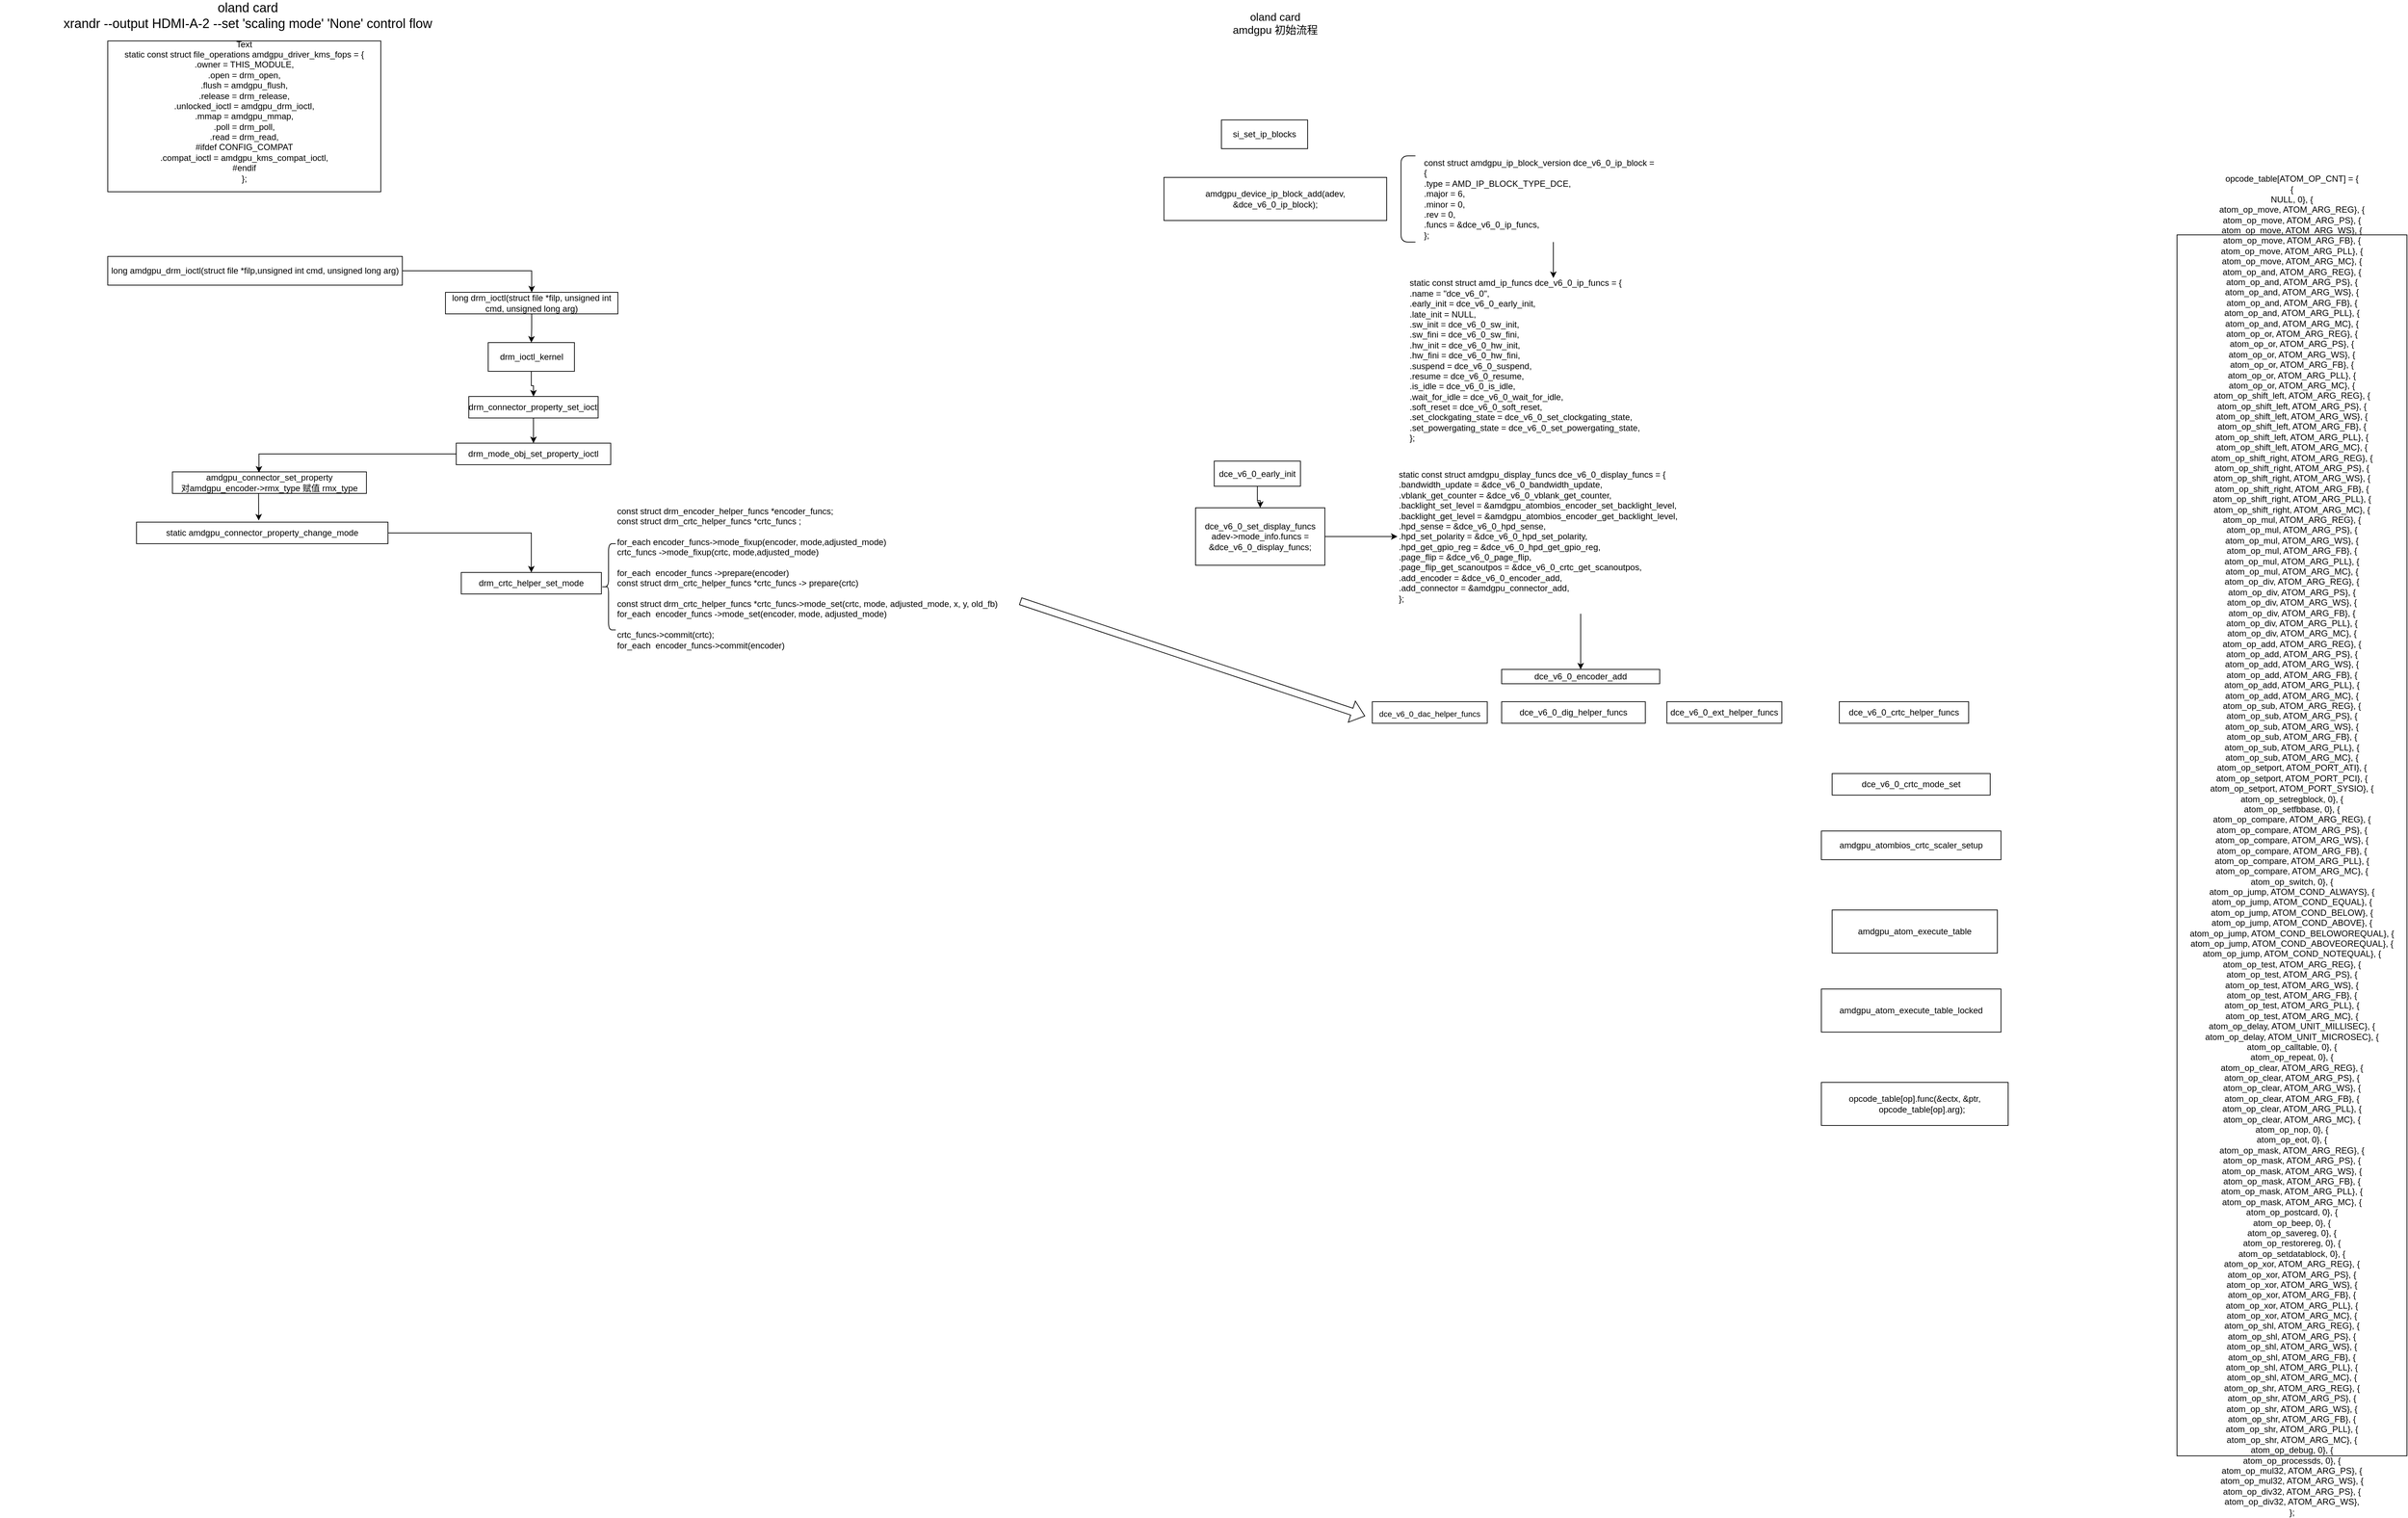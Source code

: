 <mxfile version="17.4.0" type="github">
  <diagram id="6B9ATKtcE2n3EENaYv02" name="Page-1">
    <mxGraphModel dx="2249" dy="755" grid="1" gridSize="10" guides="1" tooltips="1" connect="1" arrows="1" fold="1" page="1" pageScale="1" pageWidth="827" pageHeight="1169" math="0" shadow="0">
      <root>
        <mxCell id="0" />
        <mxCell id="1" parent="0" />
        <mxCell id="llXkI1soiZE1zbif7xeh-1" value="&lt;div&gt;static const struct file_operations amdgpu_driver_kms_fops = {&lt;/div&gt;&lt;div&gt;&lt;span&gt;	&lt;/span&gt;.owner = THIS_MODULE,&lt;/div&gt;&lt;div&gt;&lt;span&gt;	&lt;/span&gt;.open = drm_open,&lt;/div&gt;&lt;div&gt;&lt;span&gt;	&lt;/span&gt;.flush = amdgpu_flush,&lt;/div&gt;&lt;div&gt;&lt;span&gt;	&lt;/span&gt;.release = drm_release,&lt;/div&gt;&lt;div&gt;&lt;span&gt;	&lt;/span&gt;.unlocked_ioctl = amdgpu_drm_ioctl,&lt;/div&gt;&lt;div&gt;&lt;span&gt;	&lt;/span&gt;.mmap = amdgpu_mmap,&lt;/div&gt;&lt;div&gt;&lt;span&gt;	&lt;/span&gt;.poll = drm_poll,&lt;/div&gt;&lt;div&gt;&lt;span&gt;	&lt;/span&gt;.read = drm_read,&lt;/div&gt;&lt;div&gt;#ifdef CONFIG_COMPAT&lt;/div&gt;&lt;div&gt;&lt;span&gt;	&lt;/span&gt;.compat_ioctl = amdgpu_kms_compat_ioctl,&lt;/div&gt;&lt;div&gt;#endif&lt;/div&gt;&lt;div&gt;};&lt;/div&gt;" style="rounded=0;whiteSpace=wrap;html=1;" vertex="1" parent="1">
          <mxGeometry x="140" y="60" width="380" height="210" as="geometry" />
        </mxCell>
        <mxCell id="llXkI1soiZE1zbif7xeh-10" style="edgeStyle=orthogonalEdgeStyle;rounded=0;orthogonalLoop=1;jettySize=auto;html=1;fontSize=18;" edge="1" parent="1" source="llXkI1soiZE1zbif7xeh-2" target="llXkI1soiZE1zbif7xeh-3">
          <mxGeometry relative="1" as="geometry" />
        </mxCell>
        <mxCell id="llXkI1soiZE1zbif7xeh-2" value="long amdgpu_drm_ioctl&lt;span&gt;(struct file *filp,&lt;/span&gt;&lt;span&gt;unsigned int cmd, unsigned long arg)&lt;/span&gt;&lt;span&gt;&lt;br&gt;&lt;/span&gt;" style="rounded=0;whiteSpace=wrap;html=1;" vertex="1" parent="1">
          <mxGeometry x="140" y="360" width="410" height="40" as="geometry" />
        </mxCell>
        <mxCell id="llXkI1soiZE1zbif7xeh-11" value="" style="edgeStyle=orthogonalEdgeStyle;rounded=0;orthogonalLoop=1;jettySize=auto;html=1;fontSize=18;" edge="1" parent="1" source="llXkI1soiZE1zbif7xeh-3" target="llXkI1soiZE1zbif7xeh-4">
          <mxGeometry relative="1" as="geometry" />
        </mxCell>
        <mxCell id="llXkI1soiZE1zbif7xeh-3" value="&lt;div&gt;long drm_ioctl(struct file *filp,&amp;nbsp;&lt;span&gt;unsigned int cmd, unsigned long arg)&lt;/span&gt;&lt;/div&gt;" style="rounded=0;whiteSpace=wrap;html=1;" vertex="1" parent="1">
          <mxGeometry x="610" y="410" width="240" height="30" as="geometry" />
        </mxCell>
        <mxCell id="llXkI1soiZE1zbif7xeh-12" value="" style="edgeStyle=orthogonalEdgeStyle;rounded=0;orthogonalLoop=1;jettySize=auto;html=1;fontSize=18;" edge="1" parent="1" source="llXkI1soiZE1zbif7xeh-4" target="llXkI1soiZE1zbif7xeh-5">
          <mxGeometry relative="1" as="geometry" />
        </mxCell>
        <mxCell id="llXkI1soiZE1zbif7xeh-4" value="drm_ioctl_kernel" style="rounded=0;whiteSpace=wrap;html=1;" vertex="1" parent="1">
          <mxGeometry x="669.5" y="480" width="120" height="40" as="geometry" />
        </mxCell>
        <mxCell id="llXkI1soiZE1zbif7xeh-13" value="" style="edgeStyle=orthogonalEdgeStyle;rounded=0;orthogonalLoop=1;jettySize=auto;html=1;fontSize=18;" edge="1" parent="1" source="llXkI1soiZE1zbif7xeh-5" target="llXkI1soiZE1zbif7xeh-6">
          <mxGeometry relative="1" as="geometry" />
        </mxCell>
        <mxCell id="llXkI1soiZE1zbif7xeh-5" value="drm_connector_property_set_ioctl" style="rounded=0;whiteSpace=wrap;html=1;" vertex="1" parent="1">
          <mxGeometry x="642.5" y="555" width="180" height="30" as="geometry" />
        </mxCell>
        <mxCell id="llXkI1soiZE1zbif7xeh-14" style="edgeStyle=orthogonalEdgeStyle;rounded=0;orthogonalLoop=1;jettySize=auto;html=1;entryX=0.446;entryY=0.033;entryDx=0;entryDy=0;entryPerimeter=0;fontSize=18;" edge="1" parent="1" source="llXkI1soiZE1zbif7xeh-6" target="llXkI1soiZE1zbif7xeh-7">
          <mxGeometry relative="1" as="geometry" />
        </mxCell>
        <mxCell id="llXkI1soiZE1zbif7xeh-6" value="drm_mode_obj_set_property_ioctl" style="rounded=0;whiteSpace=wrap;html=1;" vertex="1" parent="1">
          <mxGeometry x="625" y="620" width="215" height="30" as="geometry" />
        </mxCell>
        <mxCell id="llXkI1soiZE1zbif7xeh-18" style="edgeStyle=orthogonalEdgeStyle;rounded=0;orthogonalLoop=1;jettySize=auto;html=1;entryX=0.486;entryY=-0.078;entryDx=0;entryDy=0;entryPerimeter=0;fontSize=12;exitX=0.444;exitY=0.978;exitDx=0;exitDy=0;exitPerimeter=0;" edge="1" parent="1" source="llXkI1soiZE1zbif7xeh-7" target="llXkI1soiZE1zbif7xeh-16">
          <mxGeometry relative="1" as="geometry" />
        </mxCell>
        <mxCell id="llXkI1soiZE1zbif7xeh-7" value="amdgpu_connector_set_property&lt;br&gt;对amdgpu_encoder-&amp;gt;rmx_type 赋值 rmx_type" style="rounded=0;whiteSpace=wrap;html=1;" vertex="1" parent="1">
          <mxGeometry x="230" y="660" width="270" height="30" as="geometry" />
        </mxCell>
        <mxCell id="llXkI1soiZE1zbif7xeh-8" value="Text" style="text;html=1;strokeColor=none;fillColor=none;align=center;verticalAlign=middle;whiteSpace=wrap;rounded=0;" vertex="1" parent="1">
          <mxGeometry x="300" y="50" width="60" height="30" as="geometry" />
        </mxCell>
        <mxCell id="llXkI1soiZE1zbif7xeh-9" value="oland card&lt;br&gt;xrandr --output HDMI-A-2 --set &#39;scaling mode&#39; &#39;None&#39; control flow" style="text;html=1;strokeColor=none;fillColor=none;align=center;verticalAlign=middle;whiteSpace=wrap;rounded=0;fontSize=18;" vertex="1" parent="1">
          <mxGeometry x="-10" y="10" width="690" height="30" as="geometry" />
        </mxCell>
        <mxCell id="llXkI1soiZE1zbif7xeh-19" style="edgeStyle=orthogonalEdgeStyle;rounded=0;orthogonalLoop=1;jettySize=auto;html=1;entryX=0.5;entryY=0;entryDx=0;entryDy=0;fontSize=12;" edge="1" parent="1" source="llXkI1soiZE1zbif7xeh-16" target="llXkI1soiZE1zbif7xeh-17">
          <mxGeometry relative="1" as="geometry" />
        </mxCell>
        <mxCell id="llXkI1soiZE1zbif7xeh-16" value="static amdgpu_connector_property_change_mode&lt;br&gt;" style="rounded=0;whiteSpace=wrap;html=1;fontSize=12;" vertex="1" parent="1">
          <mxGeometry x="180" y="730" width="350" height="30" as="geometry" />
        </mxCell>
        <mxCell id="llXkI1soiZE1zbif7xeh-17" value="drm_crtc_helper_set_mode" style="rounded=0;whiteSpace=wrap;html=1;fontSize=12;" vertex="1" parent="1">
          <mxGeometry x="632" y="800" width="195" height="30" as="geometry" />
        </mxCell>
        <mxCell id="llXkI1soiZE1zbif7xeh-24" value="" style="group" vertex="1" connectable="0" parent="1">
          <mxGeometry x="827" y="695" width="580" height="240" as="geometry" />
        </mxCell>
        <mxCell id="llXkI1soiZE1zbif7xeh-21" value="" style="shape=curlyBracket;whiteSpace=wrap;html=1;rounded=1;fontSize=12;" vertex="1" parent="llXkI1soiZE1zbif7xeh-24">
          <mxGeometry y="65" width="20" height="120" as="geometry" />
        </mxCell>
        <mxCell id="llXkI1soiZE1zbif7xeh-22" value="const struct drm_encoder_helper_funcs *encoder_funcs;&lt;span&gt;&lt;br&gt;&lt;/span&gt;&lt;span&gt;const struct drm_crtc_helper_funcs *crtc_funcs ;&lt;/span&gt;&lt;span&gt;&lt;br&gt;&lt;br&gt;&lt;/span&gt;for_each encoder_funcs-&amp;gt;mode_fixup(encoder, mode,adjusted_mode)&lt;br&gt;crtc_funcs -&amp;gt;mode_fixup(crtc, mode,adjusted_mode)&lt;span&gt;&lt;br&gt;&lt;/span&gt;&lt;span&gt;&lt;br&gt;&lt;/span&gt;for_each&amp;nbsp; encoder_funcs -&amp;gt;prepare(encoder)&lt;br&gt;&lt;span&gt;const struct drm_crtc_helper_funcs *crtc_funcs -&amp;gt; prepare(crtc)&lt;br&gt;&lt;br&gt;const struct drm_crtc_helper_funcs *crtc_funcs-&amp;gt;mode_set(crtc, mode, adjusted_mode, x, y, old_fb)&lt;br&gt;&lt;/span&gt;for_each&amp;nbsp; encoder_funcs -&amp;gt;mode_set(encoder, mode, adjusted_mode)&lt;br&gt;&lt;br&gt;crtc_funcs-&amp;gt;commit(crtc);&lt;br&gt;for_each&amp;nbsp; encoder_funcs-&amp;gt;commit(encoder)&lt;br&gt;&amp;nbsp;&lt;span&gt;&lt;br&gt;&lt;/span&gt;" style="text;html=1;strokeColor=none;fillColor=none;align=left;verticalAlign=middle;whiteSpace=wrap;rounded=0;fontSize=12;" vertex="1" parent="llXkI1soiZE1zbif7xeh-24">
          <mxGeometry x="20" width="560" height="240" as="geometry" />
        </mxCell>
        <mxCell id="llXkI1soiZE1zbif7xeh-28" value="amdgpu_device_ip_block_add(adev, &amp;amp;dce_v6_0_ip_block);" style="rounded=0;whiteSpace=wrap;html=1;fontSize=12;" vertex="1" parent="1">
          <mxGeometry x="1610" y="250" width="310" height="60" as="geometry" />
        </mxCell>
        <mxCell id="llXkI1soiZE1zbif7xeh-29" value="&lt;span&gt;si_set_ip_blocks&lt;/span&gt;" style="rounded=0;whiteSpace=wrap;html=1;fontSize=12;" vertex="1" parent="1">
          <mxGeometry x="1690" y="170" width="120" height="40" as="geometry" />
        </mxCell>
        <mxCell id="llXkI1soiZE1zbif7xeh-30" value="&lt;font style=&quot;font-size: 15px&quot;&gt;oland card&lt;br&gt;amdgpu 初始流程&lt;/font&gt;" style="text;html=1;strokeColor=none;fillColor=none;align=center;verticalAlign=middle;whiteSpace=wrap;rounded=0;fontSize=12;" vertex="1" parent="1">
          <mxGeometry x="1620" y="20" width="290" height="30" as="geometry" />
        </mxCell>
        <mxCell id="llXkI1soiZE1zbif7xeh-36" value="" style="edgeStyle=orthogonalEdgeStyle;rounded=0;orthogonalLoop=1;jettySize=auto;html=1;fontSize=12;" edge="1" parent="1" source="llXkI1soiZE1zbif7xeh-31" target="llXkI1soiZE1zbif7xeh-33">
          <mxGeometry relative="1" as="geometry">
            <Array as="points">
              <mxPoint x="2152" y="350" />
              <mxPoint x="2152" y="350" />
            </Array>
          </mxGeometry>
        </mxCell>
        <mxCell id="llXkI1soiZE1zbif7xeh-31" value="&lt;div&gt;const struct amdgpu_ip_block_version dce_v6_0_ip_block =&lt;/div&gt;&lt;div&gt;{&lt;/div&gt;&lt;div&gt;&lt;span&gt;	&lt;/span&gt;.type = AMD_IP_BLOCK_TYPE_DCE,&lt;/div&gt;&lt;div&gt;&lt;span&gt;	&lt;/span&gt;.major = 6,&lt;/div&gt;&lt;div&gt;&lt;span&gt;	&lt;/span&gt;.minor = 0,&lt;/div&gt;&lt;div&gt;&lt;span&gt;	&lt;/span&gt;.rev = 0,&lt;/div&gt;&lt;div&gt;&lt;span&gt;	&lt;/span&gt;.funcs = &amp;amp;dce_v6_0_ip_funcs,&lt;/div&gt;&lt;div&gt;};&lt;/div&gt;" style="text;html=1;strokeColor=none;fillColor=none;align=left;verticalAlign=middle;whiteSpace=wrap;rounded=0;fontSize=12;" vertex="1" parent="1">
          <mxGeometry x="1970" y="220" width="440" height="120" as="geometry" />
        </mxCell>
        <mxCell id="llXkI1soiZE1zbif7xeh-32" value="" style="shape=curlyBracket;whiteSpace=wrap;html=1;rounded=1;fontSize=12;size=0;" vertex="1" parent="1">
          <mxGeometry x="1940" y="220" width="20" height="120" as="geometry" />
        </mxCell>
        <mxCell id="llXkI1soiZE1zbif7xeh-33" value="&lt;div&gt;static const struct amd_ip_funcs dce_v6_0_ip_funcs = {&lt;/div&gt;&lt;div&gt;&lt;span&gt;	&lt;/span&gt;.name = &quot;dce_v6_0&quot;,&lt;/div&gt;&lt;div&gt;&lt;span&gt;	&lt;/span&gt;.early_init = dce_v6_0_early_init,&lt;/div&gt;&lt;div&gt;&lt;span&gt;	&lt;/span&gt;.late_init = NULL,&lt;/div&gt;&lt;div&gt;&lt;span&gt;	&lt;/span&gt;.sw_init = dce_v6_0_sw_init,&lt;/div&gt;&lt;div&gt;&lt;span&gt;	&lt;/span&gt;.sw_fini = dce_v6_0_sw_fini,&lt;/div&gt;&lt;div&gt;&lt;span&gt;	&lt;/span&gt;.hw_init = dce_v6_0_hw_init,&lt;/div&gt;&lt;div&gt;&lt;span&gt;	&lt;/span&gt;.hw_fini = dce_v6_0_hw_fini,&lt;/div&gt;&lt;div&gt;&lt;span&gt;	&lt;/span&gt;.suspend = dce_v6_0_suspend,&lt;/div&gt;&lt;div&gt;&lt;span&gt;	&lt;/span&gt;.resume = dce_v6_0_resume,&lt;/div&gt;&lt;div&gt;&lt;span&gt;	&lt;/span&gt;.is_idle = dce_v6_0_is_idle,&lt;/div&gt;&lt;div&gt;&lt;span&gt;	&lt;/span&gt;.wait_for_idle = dce_v6_0_wait_for_idle,&lt;/div&gt;&lt;div&gt;&lt;span&gt;	&lt;/span&gt;.soft_reset = dce_v6_0_soft_reset,&lt;/div&gt;&lt;div&gt;&lt;span&gt;	&lt;/span&gt;.set_clockgating_state = dce_v6_0_set_clockgating_state,&lt;/div&gt;&lt;div&gt;&lt;span&gt;	&lt;/span&gt;.set_powergating_state = dce_v6_0_set_powergating_state,&lt;/div&gt;&lt;div&gt;};&lt;/div&gt;" style="text;html=1;strokeColor=none;fillColor=none;align=left;verticalAlign=middle;whiteSpace=wrap;rounded=0;fontSize=12;" vertex="1" parent="1">
          <mxGeometry x="1950" y="390" width="403" height="230" as="geometry" />
        </mxCell>
        <mxCell id="llXkI1soiZE1zbif7xeh-38" value="" style="edgeStyle=orthogonalEdgeStyle;rounded=0;orthogonalLoop=1;jettySize=auto;html=1;fontSize=12;" edge="1" parent="1" source="llXkI1soiZE1zbif7xeh-34" target="llXkI1soiZE1zbif7xeh-35">
          <mxGeometry relative="1" as="geometry" />
        </mxCell>
        <mxCell id="llXkI1soiZE1zbif7xeh-34" value="dce_v6_0_early_init" style="rounded=0;whiteSpace=wrap;html=1;fontSize=12;" vertex="1" parent="1">
          <mxGeometry x="1680" y="645" width="120" height="35" as="geometry" />
        </mxCell>
        <mxCell id="llXkI1soiZE1zbif7xeh-39" value="" style="edgeStyle=orthogonalEdgeStyle;rounded=0;orthogonalLoop=1;jettySize=auto;html=1;fontSize=12;" edge="1" parent="1" source="llXkI1soiZE1zbif7xeh-35" target="llXkI1soiZE1zbif7xeh-37">
          <mxGeometry relative="1" as="geometry" />
        </mxCell>
        <mxCell id="llXkI1soiZE1zbif7xeh-35" value="dce_v6_0_set_display_funcs&lt;br&gt;adev-&amp;gt;mode_info.funcs = &amp;amp;dce_v6_0_display_funcs;" style="rounded=0;whiteSpace=wrap;html=1;fontSize=12;" vertex="1" parent="1">
          <mxGeometry x="1654" y="710" width="180" height="80" as="geometry" />
        </mxCell>
        <mxCell id="llXkI1soiZE1zbif7xeh-41" value="" style="edgeStyle=orthogonalEdgeStyle;rounded=0;orthogonalLoop=1;jettySize=auto;html=1;fontSize=12;" edge="1" parent="1" source="llXkI1soiZE1zbif7xeh-37" target="llXkI1soiZE1zbif7xeh-40">
          <mxGeometry relative="1" as="geometry" />
        </mxCell>
        <mxCell id="llXkI1soiZE1zbif7xeh-37" value="&lt;div&gt;static const struct amdgpu_display_funcs dce_v6_0_display_funcs = {&lt;/div&gt;&lt;div&gt;&lt;span&gt;	&lt;/span&gt;.bandwidth_update = &amp;amp;dce_v6_0_bandwidth_update,&lt;/div&gt;&lt;div&gt;&lt;span&gt;	&lt;/span&gt;.vblank_get_counter = &amp;amp;dce_v6_0_vblank_get_counter,&lt;/div&gt;&lt;div&gt;&lt;span&gt;	&lt;/span&gt;.backlight_set_level = &amp;amp;amdgpu_atombios_encoder_set_backlight_level,&lt;/div&gt;&lt;div&gt;&lt;span&gt;	&lt;/span&gt;.backlight_get_level = &amp;amp;amdgpu_atombios_encoder_get_backlight_level,&lt;/div&gt;&lt;div&gt;&lt;span&gt;	&lt;/span&gt;.hpd_sense = &amp;amp;dce_v6_0_hpd_sense,&lt;/div&gt;&lt;div&gt;&lt;span&gt;	&lt;/span&gt;.hpd_set_polarity = &amp;amp;dce_v6_0_hpd_set_polarity,&lt;/div&gt;&lt;div&gt;&lt;span&gt;	&lt;/span&gt;.hpd_get_gpio_reg = &amp;amp;dce_v6_0_hpd_get_gpio_reg,&lt;/div&gt;&lt;div&gt;&lt;span&gt;	&lt;/span&gt;.page_flip = &amp;amp;dce_v6_0_page_flip,&lt;/div&gt;&lt;div&gt;&lt;span&gt;	&lt;/span&gt;.page_flip_get_scanoutpos = &amp;amp;dce_v6_0_crtc_get_scanoutpos,&lt;/div&gt;&lt;div&gt;&lt;span&gt;	&lt;/span&gt;.add_encoder = &amp;amp;dce_v6_0_encoder_add,&lt;/div&gt;&lt;div&gt;&lt;span&gt;	&lt;/span&gt;.add_connector = &amp;amp;amdgpu_connector_add,&lt;/div&gt;&lt;div&gt;};&lt;/div&gt;" style="text;html=1;strokeColor=none;fillColor=none;align=left;verticalAlign=middle;whiteSpace=wrap;rounded=0;fontSize=12;" vertex="1" parent="1">
          <mxGeometry x="1935" y="642.5" width="510" height="215" as="geometry" />
        </mxCell>
        <mxCell id="llXkI1soiZE1zbif7xeh-40" value="dce_v6_0_encoder_add" style="rounded=0;whiteSpace=wrap;html=1;fontSize=12;" vertex="1" parent="1">
          <mxGeometry x="2080" y="935" width="220" height="20" as="geometry" />
        </mxCell>
        <mxCell id="llXkI1soiZE1zbif7xeh-42" value="&lt;font style=&quot;font-size: 11px&quot;&gt;dce_v6_0_dac_helper_funcs&lt;/font&gt;" style="rounded=0;whiteSpace=wrap;html=1;fontSize=15;" vertex="1" parent="1">
          <mxGeometry x="1900" y="980" width="160" height="30" as="geometry" />
        </mxCell>
        <mxCell id="llXkI1soiZE1zbif7xeh-43" value="dce_v6_0_ext_helper_funcs" style="rounded=0;whiteSpace=wrap;html=1;fontSize=12;" vertex="1" parent="1">
          <mxGeometry x="2310" y="980" width="160" height="30" as="geometry" />
        </mxCell>
        <mxCell id="llXkI1soiZE1zbif7xeh-44" value="dce_v6_0_dig_helper_funcs" style="rounded=0;whiteSpace=wrap;html=1;fontSize=12;" vertex="1" parent="1">
          <mxGeometry x="2080" y="980" width="200" height="30" as="geometry" />
        </mxCell>
        <mxCell id="llXkI1soiZE1zbif7xeh-45" value="" style="shape=flexArrow;endArrow=classic;html=1;rounded=0;fontSize=12;" edge="1" parent="1">
          <mxGeometry width="50" height="50" relative="1" as="geometry">
            <mxPoint x="1410" y="840" as="sourcePoint" />
            <mxPoint x="1890" y="1000" as="targetPoint" />
          </mxGeometry>
        </mxCell>
        <mxCell id="llXkI1soiZE1zbif7xeh-46" value="dce_v6_0_crtc_helper_funcs" style="rounded=0;whiteSpace=wrap;html=1;fontSize=12;" vertex="1" parent="1">
          <mxGeometry x="2550" y="980" width="180" height="30" as="geometry" />
        </mxCell>
        <mxCell id="llXkI1soiZE1zbif7xeh-48" value="dce_v6_0_crtc_mode_set" style="rounded=0;whiteSpace=wrap;html=1;" vertex="1" parent="1">
          <mxGeometry x="2540" y="1080" width="220" height="30" as="geometry" />
        </mxCell>
        <mxCell id="llXkI1soiZE1zbif7xeh-49" value="amdgpu_atombios_crtc_scaler_setup" style="rounded=0;whiteSpace=wrap;html=1;" vertex="1" parent="1">
          <mxGeometry x="2525" y="1160" width="250" height="40" as="geometry" />
        </mxCell>
        <mxCell id="llXkI1soiZE1zbif7xeh-50" value="amdgpu_atom_execute_table" style="rounded=0;whiteSpace=wrap;html=1;" vertex="1" parent="1">
          <mxGeometry x="2540" y="1270" width="230" height="60" as="geometry" />
        </mxCell>
        <mxCell id="llXkI1soiZE1zbif7xeh-51" value="amdgpu_atom_execute_table_locked" style="rounded=0;whiteSpace=wrap;html=1;" vertex="1" parent="1">
          <mxGeometry x="2525" y="1380" width="250" height="60" as="geometry" />
        </mxCell>
        <mxCell id="llXkI1soiZE1zbif7xeh-52" value="&lt;div&gt;&lt;span&gt;			&lt;/span&gt;opcode_table[op].func(&amp;amp;ectx, &amp;amp;ptr,&lt;/div&gt;&lt;div&gt;&lt;span&gt;					&lt;/span&gt;&amp;nbsp; &amp;nbsp; &amp;nbsp; opcode_table[op].arg);&lt;/div&gt;" style="rounded=0;whiteSpace=wrap;html=1;" vertex="1" parent="1">
          <mxGeometry x="2525" y="1510" width="260" height="60" as="geometry" />
        </mxCell>
        <mxCell id="llXkI1soiZE1zbif7xeh-53" value="&lt;div&gt;opcode_table[ATOM_OP_CNT] = {&lt;/div&gt;&lt;div&gt;&lt;span&gt;	&lt;/span&gt;{&lt;/div&gt;&lt;div&gt;&lt;span&gt;	&lt;/span&gt;NULL, 0}, {&lt;/div&gt;&lt;div&gt;&lt;span&gt;	&lt;/span&gt;atom_op_move, ATOM_ARG_REG}, {&lt;/div&gt;&lt;div&gt;&lt;span&gt;	&lt;/span&gt;atom_op_move, ATOM_ARG_PS}, {&lt;/div&gt;&lt;div&gt;&lt;span&gt;	&lt;/span&gt;atom_op_move, ATOM_ARG_WS}, {&lt;/div&gt;&lt;div&gt;&lt;span&gt;	&lt;/span&gt;atom_op_move, ATOM_ARG_FB}, {&lt;/div&gt;&lt;div&gt;&lt;span&gt;	&lt;/span&gt;atom_op_move, ATOM_ARG_PLL}, {&lt;/div&gt;&lt;div&gt;&lt;span&gt;	&lt;/span&gt;atom_op_move, ATOM_ARG_MC}, {&lt;/div&gt;&lt;div&gt;&lt;span&gt;	&lt;/span&gt;atom_op_and, ATOM_ARG_REG}, {&lt;/div&gt;&lt;div&gt;&lt;span&gt;	&lt;/span&gt;atom_op_and, ATOM_ARG_PS}, {&lt;/div&gt;&lt;div&gt;&lt;span&gt;	&lt;/span&gt;atom_op_and, ATOM_ARG_WS}, {&lt;/div&gt;&lt;div&gt;&lt;span&gt;	&lt;/span&gt;atom_op_and, ATOM_ARG_FB}, {&lt;/div&gt;&lt;div&gt;&lt;span&gt;	&lt;/span&gt;atom_op_and, ATOM_ARG_PLL}, {&lt;/div&gt;&lt;div&gt;&lt;span&gt;	&lt;/span&gt;atom_op_and, ATOM_ARG_MC}, {&lt;/div&gt;&lt;div&gt;&lt;span&gt;	&lt;/span&gt;atom_op_or, ATOM_ARG_REG}, {&lt;/div&gt;&lt;div&gt;&lt;span&gt;	&lt;/span&gt;atom_op_or, ATOM_ARG_PS}, {&lt;/div&gt;&lt;div&gt;&lt;span&gt;	&lt;/span&gt;atom_op_or, ATOM_ARG_WS}, {&lt;/div&gt;&lt;div&gt;&lt;span&gt;	&lt;/span&gt;atom_op_or, ATOM_ARG_FB}, {&lt;/div&gt;&lt;div&gt;&lt;span&gt;	&lt;/span&gt;atom_op_or, ATOM_ARG_PLL}, {&lt;/div&gt;&lt;div&gt;&lt;span&gt;	&lt;/span&gt;atom_op_or, ATOM_ARG_MC}, {&lt;/div&gt;&lt;div&gt;&lt;span&gt;	&lt;/span&gt;atom_op_shift_left, ATOM_ARG_REG}, {&lt;/div&gt;&lt;div&gt;&lt;span&gt;	&lt;/span&gt;atom_op_shift_left, ATOM_ARG_PS}, {&lt;/div&gt;&lt;div&gt;&lt;span&gt;	&lt;/span&gt;atom_op_shift_left, ATOM_ARG_WS}, {&lt;/div&gt;&lt;div&gt;&lt;span&gt;	&lt;/span&gt;atom_op_shift_left, ATOM_ARG_FB}, {&lt;/div&gt;&lt;div&gt;&lt;span&gt;	&lt;/span&gt;atom_op_shift_left, ATOM_ARG_PLL}, {&lt;/div&gt;&lt;div&gt;&lt;span&gt;	&lt;/span&gt;atom_op_shift_left, ATOM_ARG_MC}, {&lt;/div&gt;&lt;div&gt;&lt;span&gt;	&lt;/span&gt;atom_op_shift_right, ATOM_ARG_REG}, {&lt;/div&gt;&lt;div&gt;&lt;span&gt;	&lt;/span&gt;atom_op_shift_right, ATOM_ARG_PS}, {&lt;/div&gt;&lt;div&gt;&lt;span&gt;	&lt;/span&gt;atom_op_shift_right, ATOM_ARG_WS}, {&lt;/div&gt;&lt;div&gt;&lt;span&gt;	&lt;/span&gt;atom_op_shift_right, ATOM_ARG_FB}, {&lt;/div&gt;&lt;div&gt;&lt;span&gt;	&lt;/span&gt;atom_op_shift_right, ATOM_ARG_PLL}, {&lt;/div&gt;&lt;div&gt;&lt;span&gt;	&lt;/span&gt;atom_op_shift_right, ATOM_ARG_MC}, {&lt;/div&gt;&lt;div&gt;&lt;span&gt;	&lt;/span&gt;atom_op_mul, ATOM_ARG_REG}, {&lt;/div&gt;&lt;div&gt;&lt;span&gt;	&lt;/span&gt;atom_op_mul, ATOM_ARG_PS}, {&lt;/div&gt;&lt;div&gt;&lt;span&gt;	&lt;/span&gt;atom_op_mul, ATOM_ARG_WS}, {&lt;/div&gt;&lt;div&gt;&lt;span&gt;	&lt;/span&gt;atom_op_mul, ATOM_ARG_FB}, {&lt;/div&gt;&lt;div&gt;&lt;span&gt;	&lt;/span&gt;atom_op_mul, ATOM_ARG_PLL}, {&lt;/div&gt;&lt;div&gt;&lt;span&gt;	&lt;/span&gt;atom_op_mul, ATOM_ARG_MC}, {&lt;/div&gt;&lt;div&gt;&lt;span&gt;	&lt;/span&gt;atom_op_div, ATOM_ARG_REG}, {&lt;/div&gt;&lt;div&gt;&lt;span&gt;	&lt;/span&gt;atom_op_div, ATOM_ARG_PS}, {&lt;/div&gt;&lt;div&gt;&lt;span&gt;	&lt;/span&gt;atom_op_div, ATOM_ARG_WS}, {&lt;/div&gt;&lt;div&gt;&lt;span&gt;	&lt;/span&gt;atom_op_div, ATOM_ARG_FB}, {&lt;/div&gt;&lt;div&gt;&lt;span&gt;	&lt;/span&gt;atom_op_div, ATOM_ARG_PLL}, {&lt;/div&gt;&lt;div&gt;&lt;span&gt;	&lt;/span&gt;atom_op_div, ATOM_ARG_MC}, {&lt;/div&gt;&lt;div&gt;&lt;span&gt;	&lt;/span&gt;atom_op_add, ATOM_ARG_REG}, {&lt;/div&gt;&lt;div&gt;&lt;span&gt;	&lt;/span&gt;atom_op_add, ATOM_ARG_PS}, {&lt;/div&gt;&lt;div&gt;&lt;span&gt;	&lt;/span&gt;atom_op_add, ATOM_ARG_WS}, {&lt;/div&gt;&lt;div&gt;&lt;span&gt;	&lt;/span&gt;atom_op_add, ATOM_ARG_FB}, {&lt;/div&gt;&lt;div&gt;&lt;span&gt;	&lt;/span&gt;atom_op_add, ATOM_ARG_PLL}, {&lt;/div&gt;&lt;div&gt;&lt;span&gt;	&lt;/span&gt;atom_op_add, ATOM_ARG_MC}, {&lt;/div&gt;&lt;div&gt;&lt;span&gt;	&lt;/span&gt;atom_op_sub, ATOM_ARG_REG}, {&lt;/div&gt;&lt;div&gt;&lt;span&gt;	&lt;/span&gt;atom_op_sub, ATOM_ARG_PS}, {&lt;/div&gt;&lt;div&gt;&lt;span&gt;	&lt;/span&gt;atom_op_sub, ATOM_ARG_WS}, {&lt;/div&gt;&lt;div&gt;&lt;span&gt;	&lt;/span&gt;atom_op_sub, ATOM_ARG_FB}, {&lt;/div&gt;&lt;div&gt;&lt;span&gt;	&lt;/span&gt;atom_op_sub, ATOM_ARG_PLL}, {&lt;/div&gt;&lt;div&gt;&lt;span&gt;	&lt;/span&gt;atom_op_sub, ATOM_ARG_MC}, {&lt;/div&gt;&lt;div&gt;&lt;span&gt;	&lt;/span&gt;atom_op_setport, ATOM_PORT_ATI}, {&lt;/div&gt;&lt;div&gt;&lt;span&gt;	&lt;/span&gt;atom_op_setport, ATOM_PORT_PCI}, {&lt;/div&gt;&lt;div&gt;&lt;span&gt;	&lt;/span&gt;atom_op_setport, ATOM_PORT_SYSIO}, {&lt;/div&gt;&lt;div&gt;&lt;span&gt;	&lt;/span&gt;atom_op_setregblock, 0}, {&lt;/div&gt;&lt;div&gt;&lt;span&gt;	&lt;/span&gt;atom_op_setfbbase, 0}, {&lt;/div&gt;&lt;div&gt;&lt;span&gt;	&lt;/span&gt;atom_op_compare, ATOM_ARG_REG}, {&lt;/div&gt;&lt;div&gt;&lt;span&gt;	&lt;/span&gt;atom_op_compare, ATOM_ARG_PS}, {&lt;/div&gt;&lt;div&gt;&lt;span&gt;	&lt;/span&gt;atom_op_compare, ATOM_ARG_WS}, {&lt;/div&gt;&lt;div&gt;&lt;span&gt;	&lt;/span&gt;atom_op_compare, ATOM_ARG_FB}, {&lt;/div&gt;&lt;div&gt;&lt;span&gt;	&lt;/span&gt;atom_op_compare, ATOM_ARG_PLL}, {&lt;/div&gt;&lt;div&gt;&lt;span&gt;	&lt;/span&gt;atom_op_compare, ATOM_ARG_MC}, {&lt;/div&gt;&lt;div&gt;&lt;span&gt;	&lt;/span&gt;atom_op_switch, 0}, {&lt;/div&gt;&lt;div&gt;&lt;span&gt;	&lt;/span&gt;atom_op_jump, ATOM_COND_ALWAYS}, {&lt;/div&gt;&lt;div&gt;&lt;span&gt;	&lt;/span&gt;atom_op_jump, ATOM_COND_EQUAL}, {&lt;/div&gt;&lt;div&gt;&lt;span&gt;	&lt;/span&gt;atom_op_jump, ATOM_COND_BELOW}, {&lt;/div&gt;&lt;div&gt;&lt;span&gt;	&lt;/span&gt;atom_op_jump, ATOM_COND_ABOVE}, {&lt;/div&gt;&lt;div&gt;&lt;span&gt;	&lt;/span&gt;atom_op_jump, ATOM_COND_BELOWOREQUAL}, {&lt;/div&gt;&lt;div&gt;&lt;span&gt;	&lt;/span&gt;atom_op_jump, ATOM_COND_ABOVEOREQUAL}, {&lt;/div&gt;&lt;div&gt;&lt;span&gt;	&lt;/span&gt;atom_op_jump, ATOM_COND_NOTEQUAL}, {&lt;/div&gt;&lt;div&gt;&lt;span&gt;	&lt;/span&gt;atom_op_test, ATOM_ARG_REG}, {&lt;/div&gt;&lt;div&gt;&lt;span&gt;	&lt;/span&gt;atom_op_test, ATOM_ARG_PS}, {&lt;/div&gt;&lt;div&gt;&lt;span&gt;	&lt;/span&gt;atom_op_test, ATOM_ARG_WS}, {&lt;/div&gt;&lt;div&gt;&lt;span&gt;	&lt;/span&gt;atom_op_test, ATOM_ARG_FB}, {&lt;/div&gt;&lt;div&gt;&lt;span&gt;	&lt;/span&gt;atom_op_test, ATOM_ARG_PLL}, {&lt;/div&gt;&lt;div&gt;&lt;span&gt;	&lt;/span&gt;atom_op_test, ATOM_ARG_MC}, {&lt;/div&gt;&lt;div&gt;&lt;span&gt;	&lt;/span&gt;atom_op_delay, ATOM_UNIT_MILLISEC}, {&lt;/div&gt;&lt;div&gt;&lt;span&gt;	&lt;/span&gt;atom_op_delay, ATOM_UNIT_MICROSEC}, {&lt;/div&gt;&lt;div&gt;&lt;span&gt;	&lt;/span&gt;atom_op_calltable, 0}, {&lt;/div&gt;&lt;div&gt;&lt;span&gt;	&lt;/span&gt;atom_op_repeat, 0}, {&lt;/div&gt;&lt;div&gt;&lt;span&gt;	&lt;/span&gt;atom_op_clear, ATOM_ARG_REG}, {&lt;/div&gt;&lt;div&gt;&lt;span&gt;	&lt;/span&gt;atom_op_clear, ATOM_ARG_PS}, {&lt;/div&gt;&lt;div&gt;&lt;span&gt;	&lt;/span&gt;atom_op_clear, ATOM_ARG_WS}, {&lt;/div&gt;&lt;div&gt;&lt;span&gt;	&lt;/span&gt;atom_op_clear, ATOM_ARG_FB}, {&lt;/div&gt;&lt;div&gt;&lt;span&gt;	&lt;/span&gt;atom_op_clear, ATOM_ARG_PLL}, {&lt;/div&gt;&lt;div&gt;&lt;span&gt;	&lt;/span&gt;atom_op_clear, ATOM_ARG_MC}, {&lt;/div&gt;&lt;div&gt;&lt;span&gt;	&lt;/span&gt;atom_op_nop, 0}, {&lt;/div&gt;&lt;div&gt;&lt;span&gt;	&lt;/span&gt;atom_op_eot, 0}, {&lt;/div&gt;&lt;div&gt;&lt;span&gt;	&lt;/span&gt;atom_op_mask, ATOM_ARG_REG}, {&lt;/div&gt;&lt;div&gt;&lt;span&gt;	&lt;/span&gt;atom_op_mask, ATOM_ARG_PS}, {&lt;/div&gt;&lt;div&gt;&lt;span&gt;	&lt;/span&gt;atom_op_mask, ATOM_ARG_WS}, {&lt;/div&gt;&lt;div&gt;&lt;span&gt;	&lt;/span&gt;atom_op_mask, ATOM_ARG_FB}, {&lt;/div&gt;&lt;div&gt;&lt;span&gt;	&lt;/span&gt;atom_op_mask, ATOM_ARG_PLL}, {&lt;/div&gt;&lt;div&gt;&lt;span&gt;	&lt;/span&gt;atom_op_mask, ATOM_ARG_MC}, {&lt;/div&gt;&lt;div&gt;&lt;span&gt;	&lt;/span&gt;atom_op_postcard, 0}, {&lt;/div&gt;&lt;div&gt;&lt;span&gt;	&lt;/span&gt;atom_op_beep, 0}, {&lt;/div&gt;&lt;div&gt;&lt;span&gt;	&lt;/span&gt;atom_op_savereg, 0}, {&lt;/div&gt;&lt;div&gt;&lt;span&gt;	&lt;/span&gt;atom_op_restorereg, 0}, {&lt;/div&gt;&lt;div&gt;&lt;span&gt;	&lt;/span&gt;atom_op_setdatablock, 0}, {&lt;/div&gt;&lt;div&gt;&lt;span&gt;	&lt;/span&gt;atom_op_xor, ATOM_ARG_REG}, {&lt;/div&gt;&lt;div&gt;&lt;span&gt;	&lt;/span&gt;atom_op_xor, ATOM_ARG_PS}, {&lt;/div&gt;&lt;div&gt;&lt;span&gt;	&lt;/span&gt;atom_op_xor, ATOM_ARG_WS}, {&lt;/div&gt;&lt;div&gt;&lt;span&gt;	&lt;/span&gt;atom_op_xor, ATOM_ARG_FB}, {&lt;/div&gt;&lt;div&gt;&lt;span&gt;	&lt;/span&gt;atom_op_xor, ATOM_ARG_PLL}, {&lt;/div&gt;&lt;div&gt;&lt;span&gt;	&lt;/span&gt;atom_op_xor, ATOM_ARG_MC}, {&lt;/div&gt;&lt;div&gt;&lt;span&gt;	&lt;/span&gt;atom_op_shl, ATOM_ARG_REG}, {&lt;/div&gt;&lt;div&gt;&lt;span&gt;	&lt;/span&gt;atom_op_shl, ATOM_ARG_PS}, {&lt;/div&gt;&lt;div&gt;&lt;span&gt;	&lt;/span&gt;atom_op_shl, ATOM_ARG_WS}, {&lt;/div&gt;&lt;div&gt;&lt;span&gt;	&lt;/span&gt;atom_op_shl, ATOM_ARG_FB}, {&lt;/div&gt;&lt;div&gt;&lt;span&gt;	&lt;/span&gt;atom_op_shl, ATOM_ARG_PLL}, {&lt;/div&gt;&lt;div&gt;&lt;span&gt;	&lt;/span&gt;atom_op_shl, ATOM_ARG_MC}, {&lt;/div&gt;&lt;div&gt;&lt;span&gt;	&lt;/span&gt;atom_op_shr, ATOM_ARG_REG}, {&lt;/div&gt;&lt;div&gt;&lt;span&gt;	&lt;/span&gt;atom_op_shr, ATOM_ARG_PS}, {&lt;/div&gt;&lt;div&gt;&lt;span&gt;	&lt;/span&gt;atom_op_shr, ATOM_ARG_WS}, {&lt;/div&gt;&lt;div&gt;&lt;span&gt;	&lt;/span&gt;atom_op_shr, ATOM_ARG_FB}, {&lt;/div&gt;&lt;div&gt;&lt;span&gt;	&lt;/span&gt;atom_op_shr, ATOM_ARG_PLL}, {&lt;/div&gt;&lt;div&gt;&lt;span&gt;	&lt;/span&gt;atom_op_shr, ATOM_ARG_MC}, {&lt;/div&gt;&lt;div&gt;&lt;span&gt;	&lt;/span&gt;atom_op_debug, 0}, {&lt;/div&gt;&lt;div&gt;&lt;span&gt;	&lt;/span&gt;atom_op_processds, 0}, {&lt;/div&gt;&lt;div&gt;&lt;span&gt;	&lt;/span&gt;atom_op_mul32, ATOM_ARG_PS}, {&lt;/div&gt;&lt;div&gt;&lt;span&gt;	&lt;/span&gt;atom_op_mul32, ATOM_ARG_WS}, {&lt;/div&gt;&lt;div&gt;&lt;span&gt;	&lt;/span&gt;atom_op_div32, ATOM_ARG_PS}, {&lt;/div&gt;&lt;div&gt;&lt;span&gt;	&lt;/span&gt;atom_op_div32, ATOM_ARG_WS},&lt;/div&gt;&lt;div&gt;};&lt;/div&gt;" style="rounded=0;whiteSpace=wrap;html=1;" vertex="1" parent="1">
          <mxGeometry x="3020" y="330" width="320" height="1700" as="geometry" />
        </mxCell>
      </root>
    </mxGraphModel>
  </diagram>
</mxfile>
